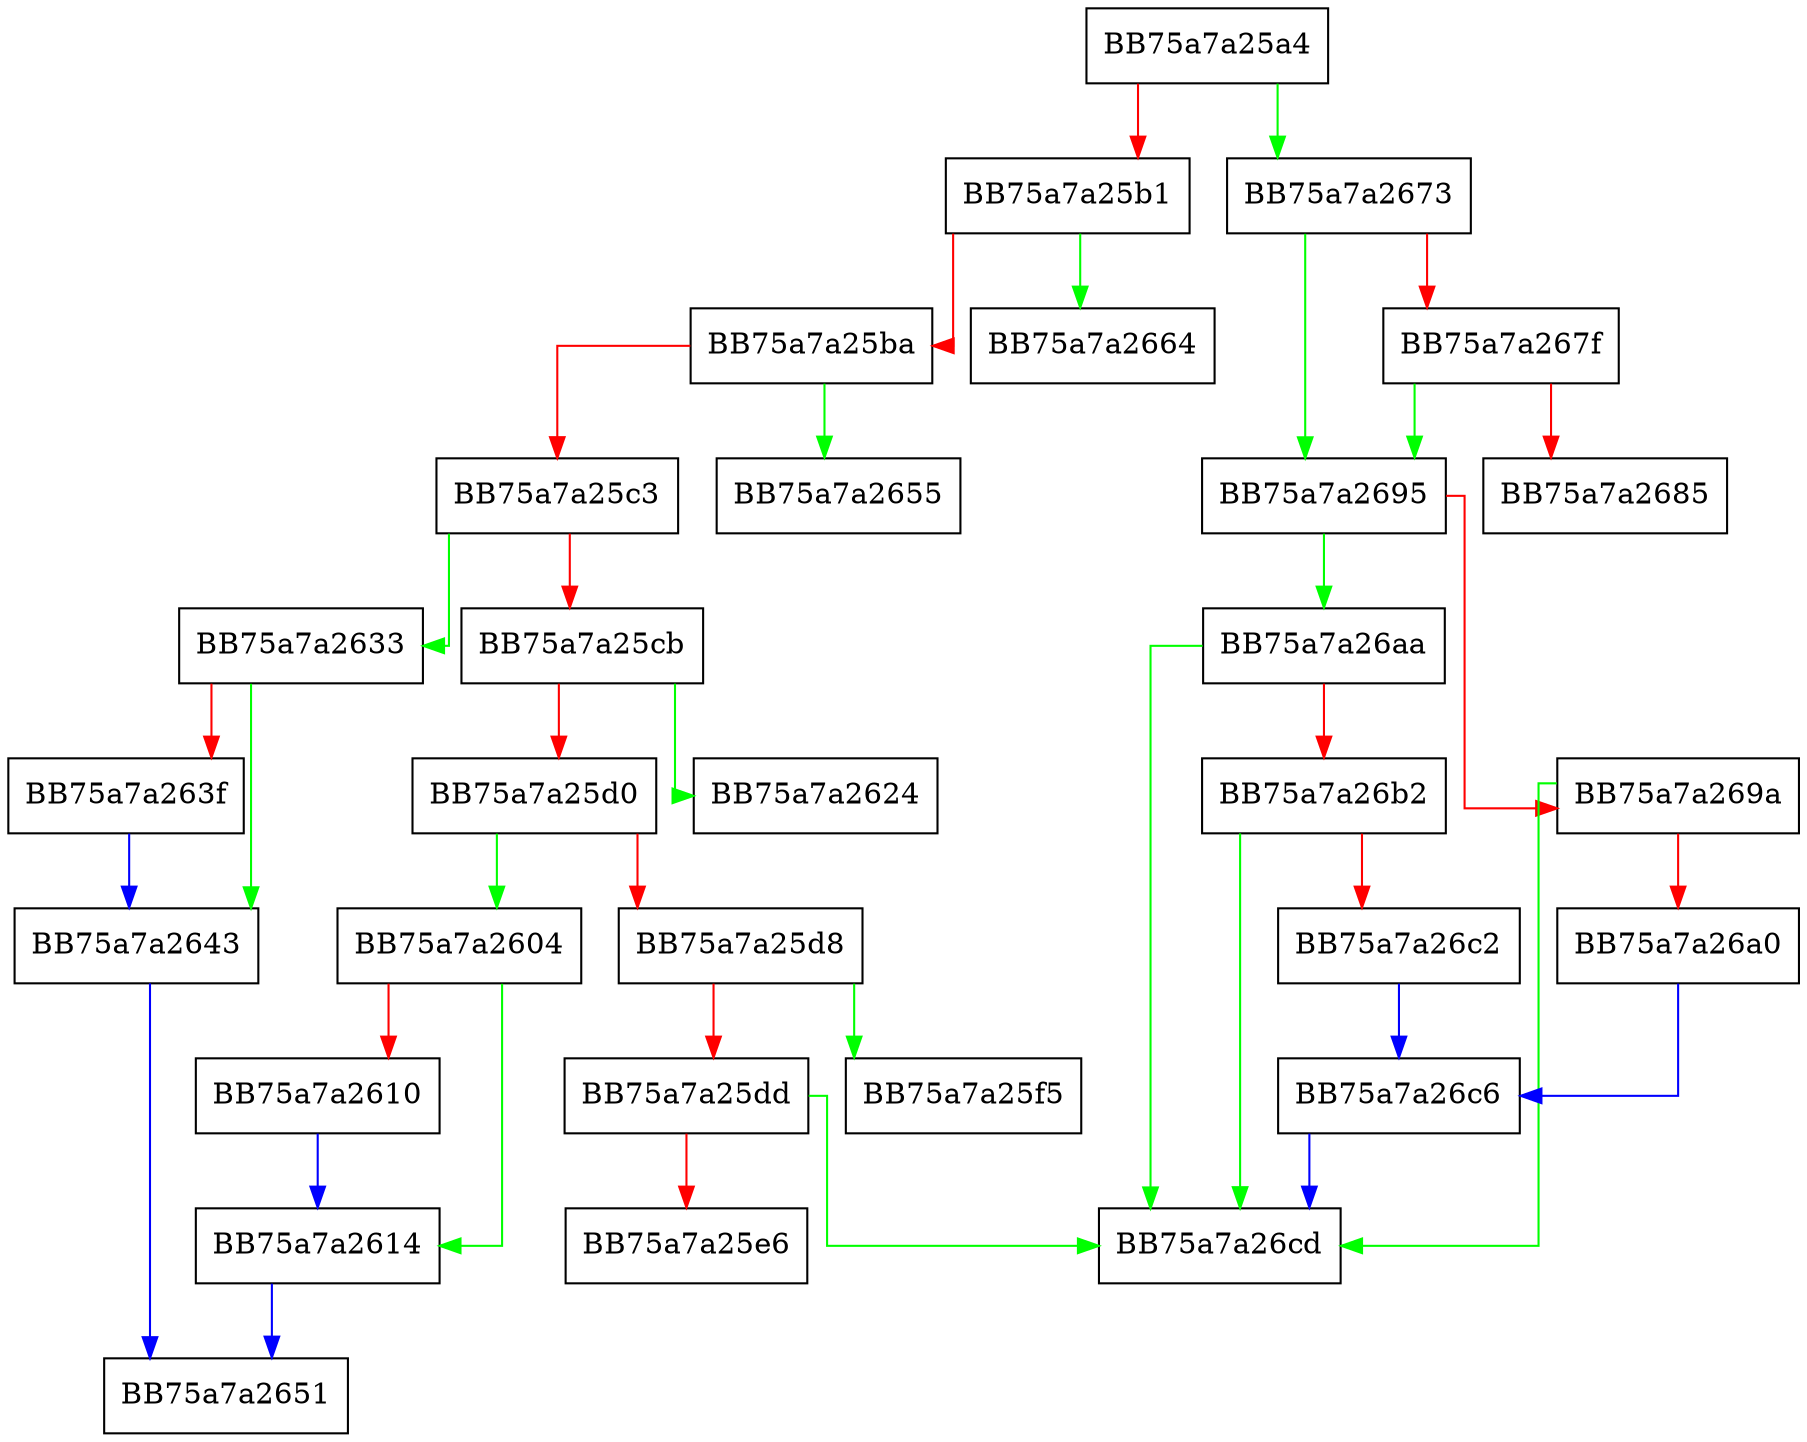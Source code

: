 digraph scan_optional_length_modifier {
  node [shape="box"];
  graph [splines=ortho];
  BB75a7a25a4 -> BB75a7a2673 [color="green"];
  BB75a7a25a4 -> BB75a7a25b1 [color="red"];
  BB75a7a25b1 -> BB75a7a2664 [color="green"];
  BB75a7a25b1 -> BB75a7a25ba [color="red"];
  BB75a7a25ba -> BB75a7a2655 [color="green"];
  BB75a7a25ba -> BB75a7a25c3 [color="red"];
  BB75a7a25c3 -> BB75a7a2633 [color="green"];
  BB75a7a25c3 -> BB75a7a25cb [color="red"];
  BB75a7a25cb -> BB75a7a2624 [color="green"];
  BB75a7a25cb -> BB75a7a25d0 [color="red"];
  BB75a7a25d0 -> BB75a7a2604 [color="green"];
  BB75a7a25d0 -> BB75a7a25d8 [color="red"];
  BB75a7a25d8 -> BB75a7a25f5 [color="green"];
  BB75a7a25d8 -> BB75a7a25dd [color="red"];
  BB75a7a25dd -> BB75a7a26cd [color="green"];
  BB75a7a25dd -> BB75a7a25e6 [color="red"];
  BB75a7a2604 -> BB75a7a2614 [color="green"];
  BB75a7a2604 -> BB75a7a2610 [color="red"];
  BB75a7a2610 -> BB75a7a2614 [color="blue"];
  BB75a7a2614 -> BB75a7a2651 [color="blue"];
  BB75a7a2633 -> BB75a7a2643 [color="green"];
  BB75a7a2633 -> BB75a7a263f [color="red"];
  BB75a7a263f -> BB75a7a2643 [color="blue"];
  BB75a7a2643 -> BB75a7a2651 [color="blue"];
  BB75a7a2673 -> BB75a7a2695 [color="green"];
  BB75a7a2673 -> BB75a7a267f [color="red"];
  BB75a7a267f -> BB75a7a2695 [color="green"];
  BB75a7a267f -> BB75a7a2685 [color="red"];
  BB75a7a2695 -> BB75a7a26aa [color="green"];
  BB75a7a2695 -> BB75a7a269a [color="red"];
  BB75a7a269a -> BB75a7a26cd [color="green"];
  BB75a7a269a -> BB75a7a26a0 [color="red"];
  BB75a7a26a0 -> BB75a7a26c6 [color="blue"];
  BB75a7a26aa -> BB75a7a26cd [color="green"];
  BB75a7a26aa -> BB75a7a26b2 [color="red"];
  BB75a7a26b2 -> BB75a7a26cd [color="green"];
  BB75a7a26b2 -> BB75a7a26c2 [color="red"];
  BB75a7a26c2 -> BB75a7a26c6 [color="blue"];
  BB75a7a26c6 -> BB75a7a26cd [color="blue"];
}